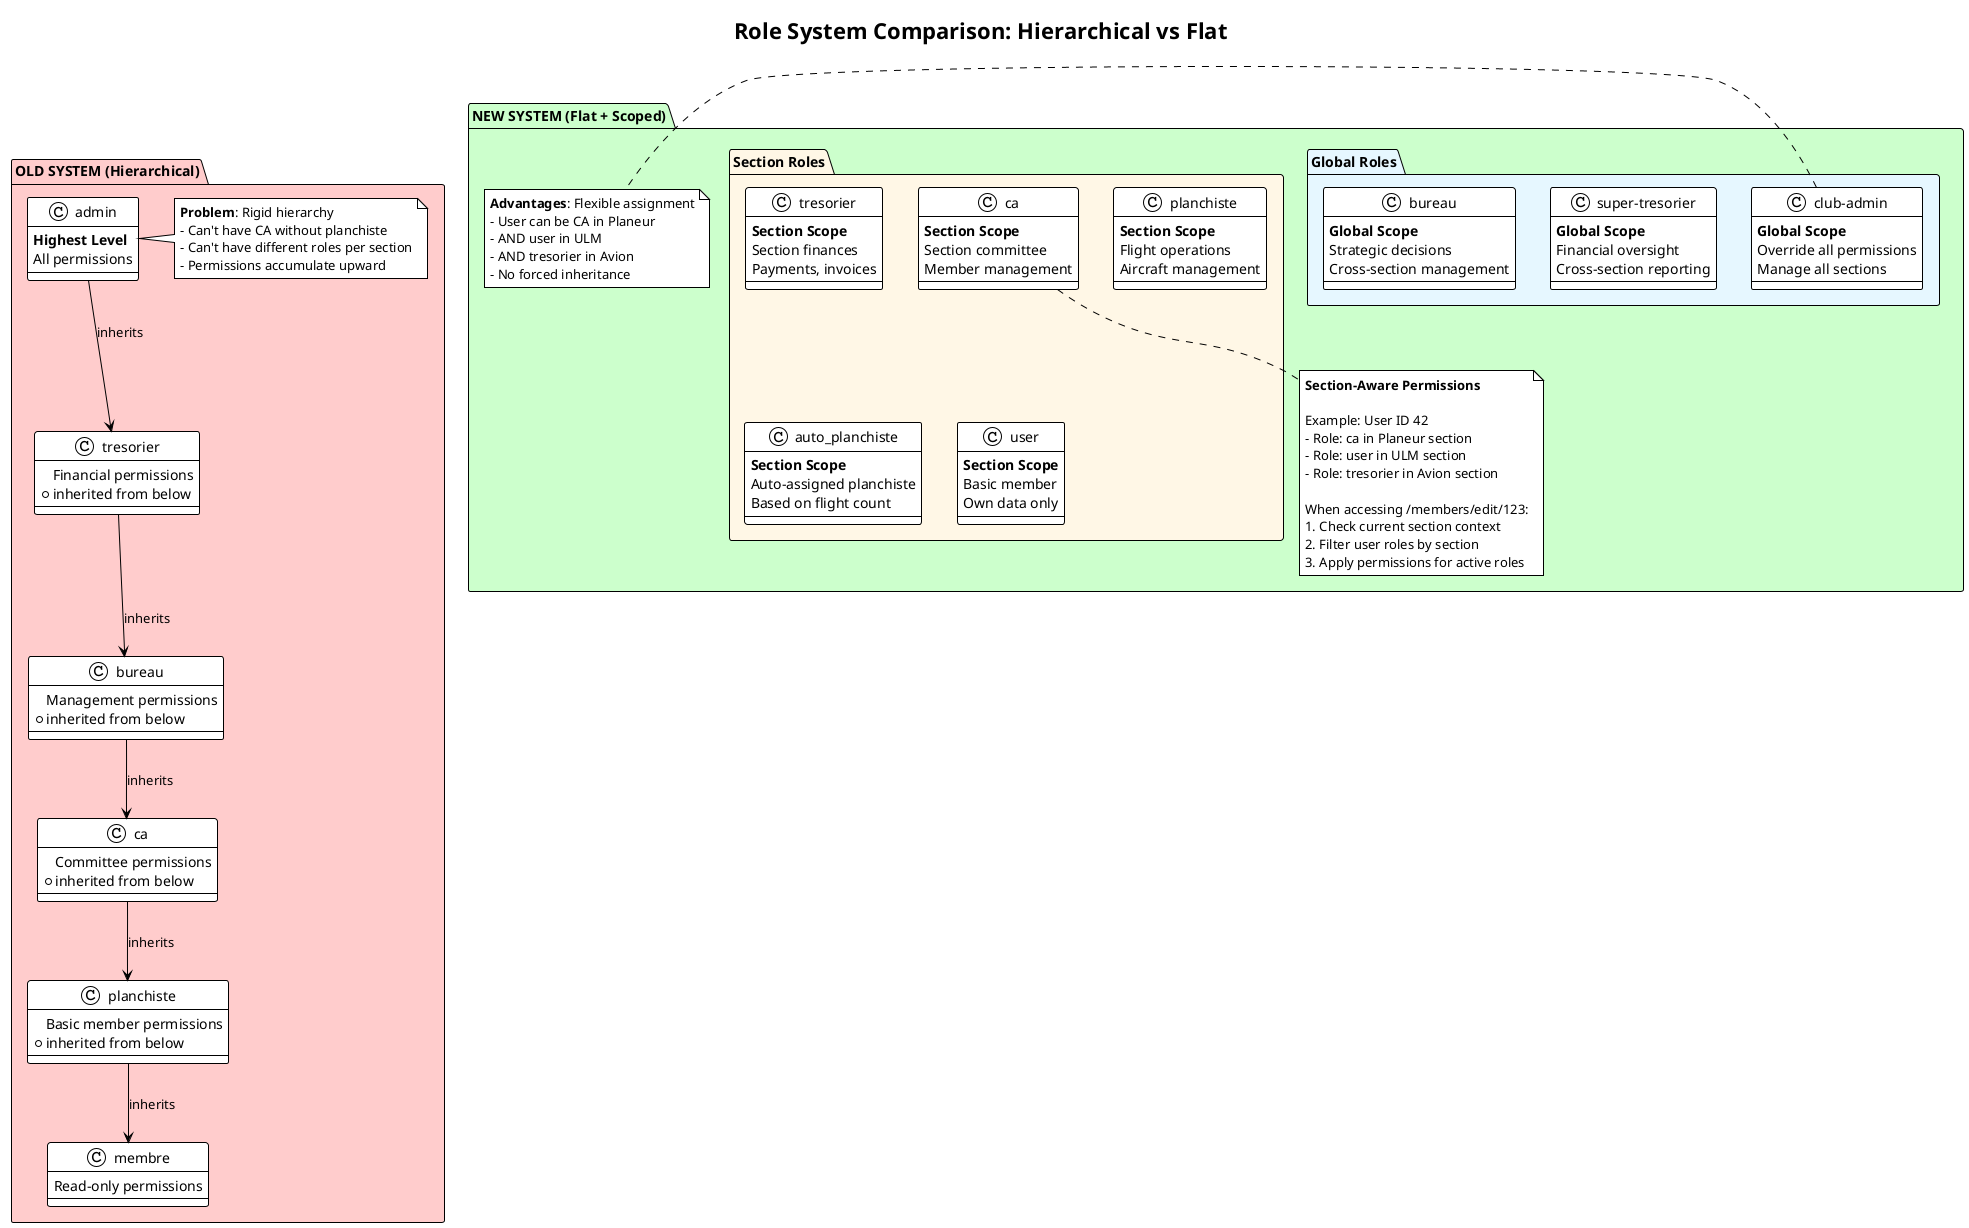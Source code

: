 @startuml role_hierarchy_comparison
!theme plain

title Role System Comparison: Hierarchical vs Flat

package "OLD SYSTEM (Hierarchical)" #FFCCCC {
  class admin {
    **Highest Level**
    All permissions
  }

  class tresorier {
    Financial permissions
    + inherited from below
  }

  class bureau {
    Management permissions
    + inherited from below
  }

  class ca {
    Committee permissions
    + inherited from below
  }

  class planchiste {
    Basic member permissions
    + inherited from below
  }

  class membre {
    Read-only permissions
  }

  admin -down-> tresorier : inherits
  tresorier -down-> bureau : inherits
  bureau -down-> ca : inherits
  ca -down-> planchiste : inherits
  planchiste -down-> membre : inherits

  note right of admin
    **Problem**: Rigid hierarchy
    - Can't have CA without planchiste
    - Can't have different roles per section
    - Permissions accumulate upward
  end note
}

package "NEW SYSTEM (Flat + Scoped)" #CCFFCC {

  package "Global Roles" #E6F7FF {
    class "club-admin" as club_admin {
      **Global Scope**
      Override all permissions
      Manage all sections
    }

    class "super-tresorier" as super_tresorier {
      **Global Scope**
      Financial oversight
      Cross-section reporting
    }

    class "bureau" as new_bureau {
      **Global Scope**
      Strategic decisions
      Cross-section management
    }
  }

  package "Section Roles" #FFF7E6 {
    class "tresorier" as section_tresorier {
      **Section Scope**
      Section finances
      Payments, invoices
    }

    class "ca" as section_ca {
      **Section Scope**
      Section committee
      Member management
    }

    class "planchiste" as section_planchiste {
      **Section Scope**
      Flight operations
      Aircraft management
    }

    class "auto_planchiste" as auto_planchiste {
      **Section Scope**
      Auto-assigned planchiste
      Based on flight count
    }

    class "user" as basic_user {
      **Section Scope**
      Basic member
      Own data only
    }
  }

  note right of club_admin
    **Advantages**: Flexible assignment
    - User can be CA in Planeur
    - AND user in ULM
    - AND tresorier in Avion
    - No forced inheritance
  end note

  note bottom of section_ca
    **Section-Aware Permissions**

    Example: User ID 42
    - Role: ca in Planeur section
    - Role: user in ULM section
    - Role: tresorier in Avion section

    When accessing /members/edit/123:
    1. Check current section context
    2. Filter user roles by section
    3. Apply permissions for active roles
  end note
}

@enduml
